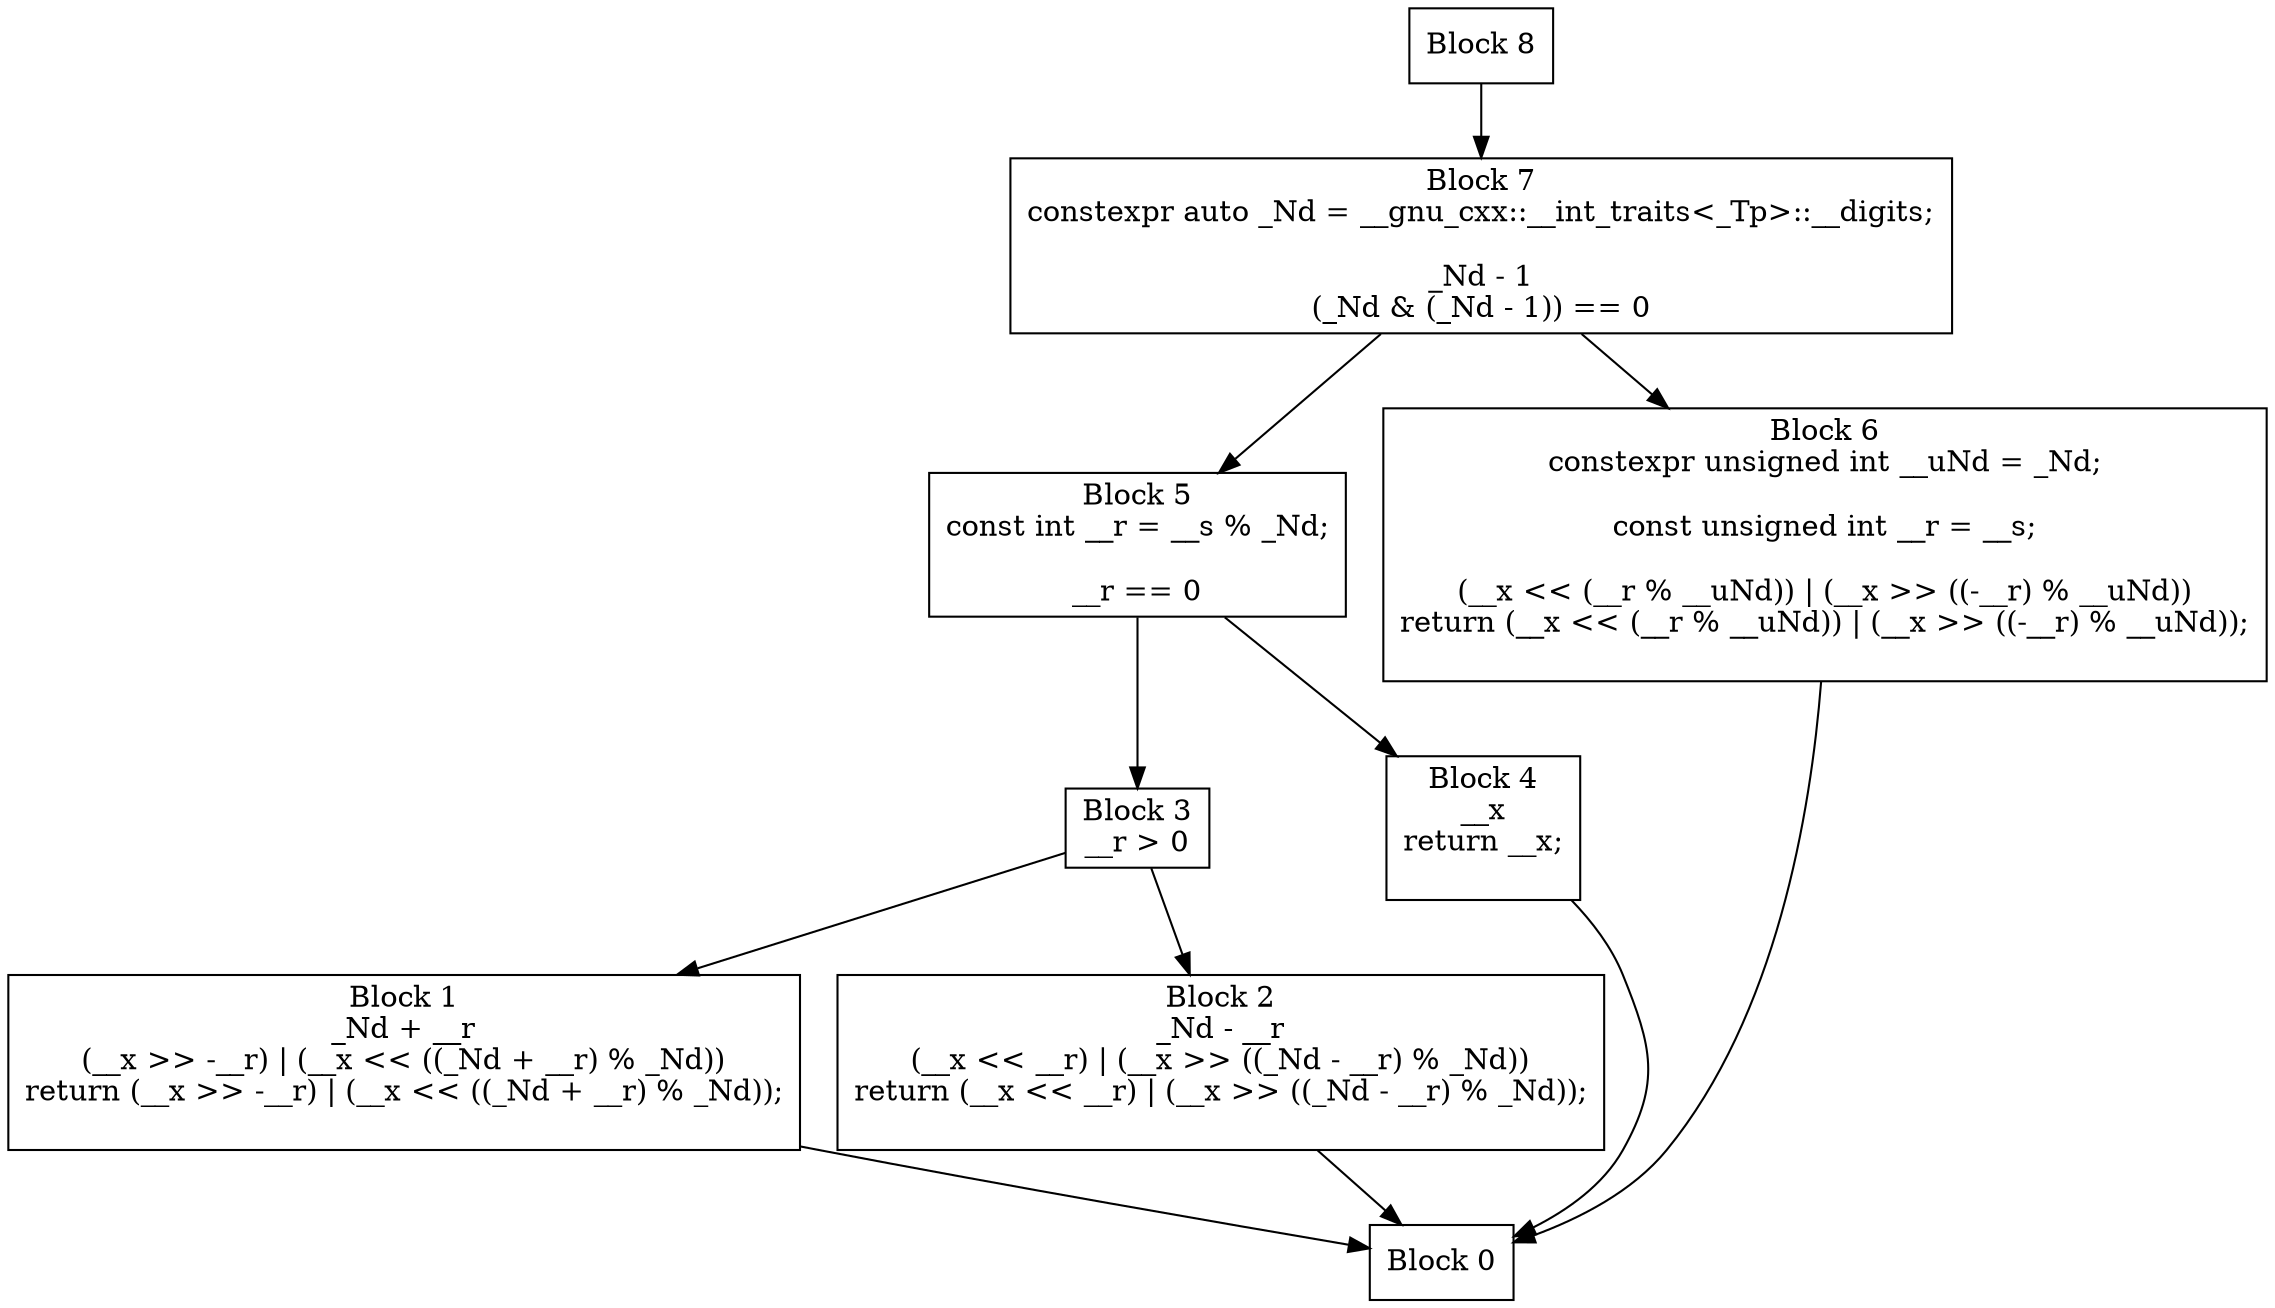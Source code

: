 digraph CFG {
  node [shape=box];
  0 [label="Block 0\n"];
  1 [label="Block 1\n_Nd + __r\n(__x >> -__r) | (__x << ((_Nd + __r) % _Nd))\nreturn (__x >> -__r) | (__x << ((_Nd + __r) % _Nd));
\n"];
  2 [label="Block 2\n_Nd - __r\n(__x << __r) | (__x >> ((_Nd - __r) % _Nd))\nreturn (__x << __r) | (__x >> ((_Nd - __r) % _Nd));
\n"];
  3 [label="Block 3\n__r > 0\n"];
  4 [label="Block 4\n__x\nreturn __x;
\n"];
  5 [label="Block 5\nconst int __r = __s % _Nd;
\n__r == 0\n"];
  6 [label="Block 6\nconstexpr unsigned int __uNd = _Nd;
\nconst unsigned int __r = __s;
\n(__x << (__r % __uNd)) | (__x >> ((-__r) % __uNd))\nreturn (__x << (__r % __uNd)) | (__x >> ((-__r) % __uNd));
\n"];
  7 [label="Block 7\nconstexpr auto _Nd = __gnu_cxx::__int_traits<_Tp>::__digits;
\n_Nd - 1\n(_Nd & (_Nd - 1)) == 0\n"];
  8 [label="Block 8\n"];
  1 -> 0;
  2 -> 0;
  3 -> 2;
  3 -> 1;
  4 -> 0;
  5 -> 4;
  5 -> 3;
  6 -> 0;
  7 -> 6;
  7 -> 5;
  8 -> 7;
}

